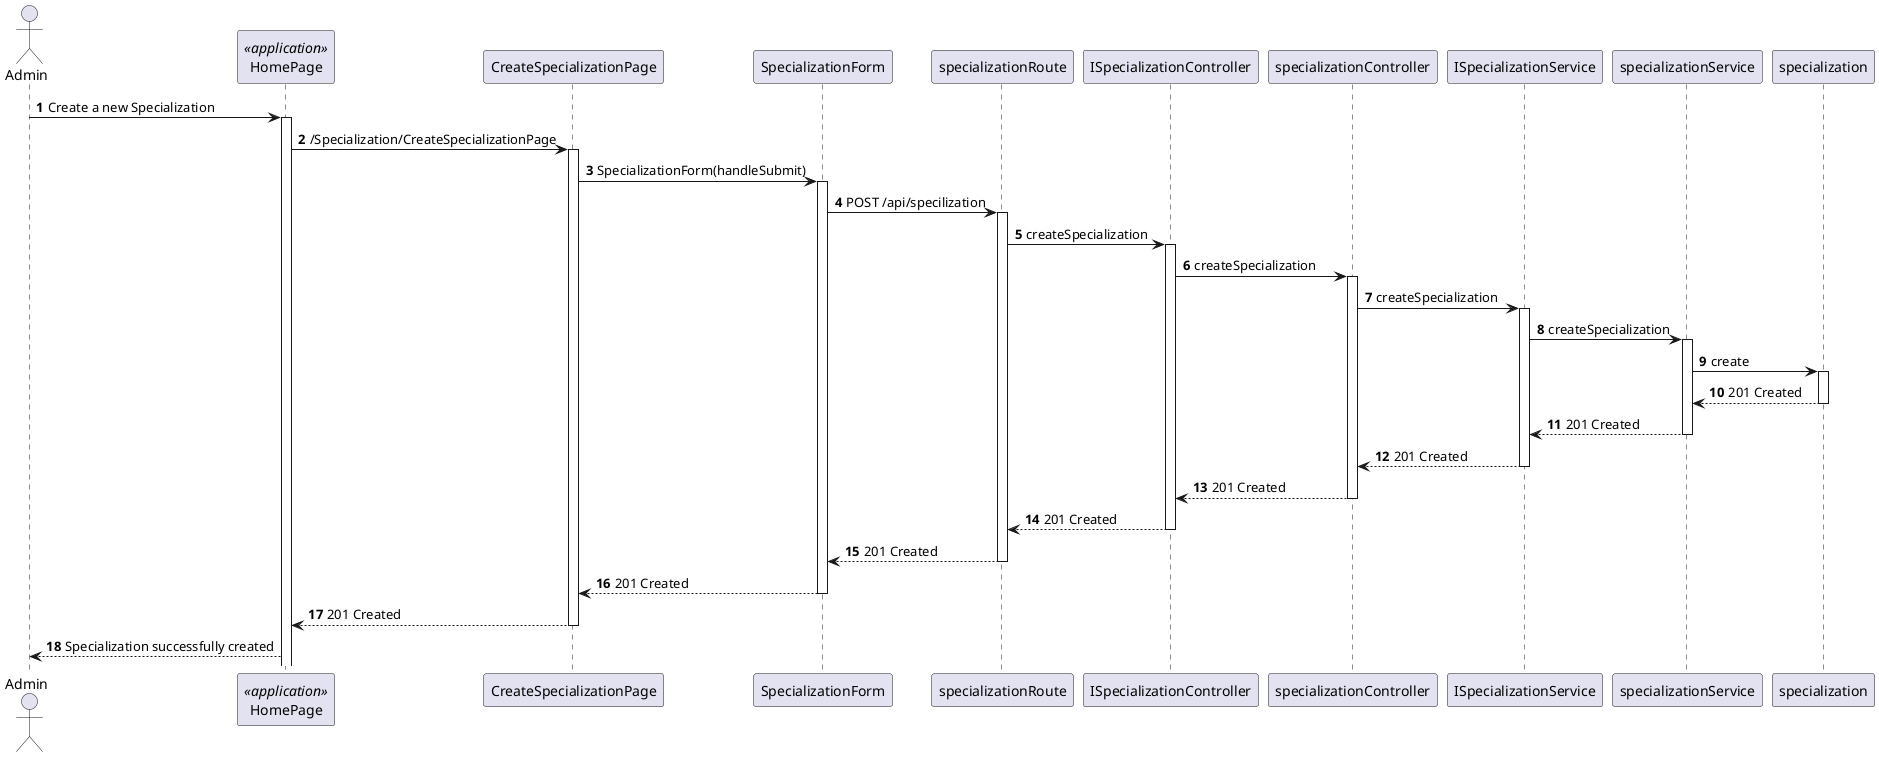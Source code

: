 @startuml
'https://plantuml.com/sequence-diagram

autonumber

actor Admin as ad
participant "HomePage" as home <<application>>
participant CreateSpecializationPage as page
participant SpecializationForm as form
participant specializationRoute as route
participant ISpecializationController as con1
participant specializationController as con2
participant ISpecializationService as ser1
participant specializationService as ser2
participant specialization as domain


ad -> home: Create a new Specialization 
activate home 
home -> page: /Specialization/CreateSpecializationPage
activate page
page -> form: SpecializationForm(handleSubmit)
activate form
form -> route: POST /api/specilization
activate route
route -> con1: createSpecialization
activate con1
con1 -> con2: createSpecialization
activate con2
con2 -> ser1: createSpecialization
activate ser1
ser1 -> ser2: createSpecialization
activate ser2
ser2 -> domain: create
activate domain
domain --> ser2: 201 Created
deactivate domain
ser2 --> ser1: 201 Created
deactivate ser2
ser1 --> con2: 201 Created
deactivate ser1
con2 --> con1: 201 Created
deactivate con2
con1 --> route: 201 Created
deactivate con1
route --> form: 201 Created
deactivate route
form --> page: 201 Created
deactivate form
page --> home: 201 Created
deactivate page
home --> ad: Specialization successfully created





@enduml